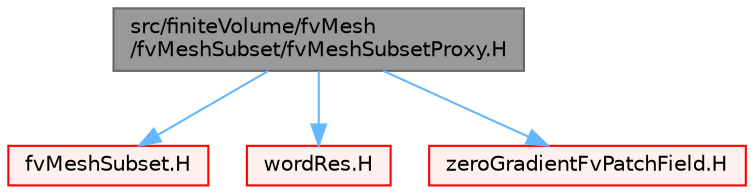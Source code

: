 digraph "src/finiteVolume/fvMesh/fvMeshSubset/fvMeshSubsetProxy.H"
{
 // LATEX_PDF_SIZE
  bgcolor="transparent";
  edge [fontname=Helvetica,fontsize=10,labelfontname=Helvetica,labelfontsize=10];
  node [fontname=Helvetica,fontsize=10,shape=box,height=0.2,width=0.4];
  Node1 [id="Node000001",label="src/finiteVolume/fvMesh\l/fvMeshSubset/fvMeshSubsetProxy.H",height=0.2,width=0.4,color="gray40", fillcolor="grey60", style="filled", fontcolor="black",tooltip=" "];
  Node1 -> Node2 [id="edge1_Node000001_Node000002",color="steelblue1",style="solid",tooltip=" "];
  Node2 [id="Node000002",label="fvMeshSubset.H",height=0.2,width=0.4,color="red", fillcolor="#FFF0F0", style="filled",URL="$fvMeshSubset_8H.html",tooltip=" "];
  Node1 -> Node143 [id="edge2_Node000001_Node000143",color="steelblue1",style="solid",tooltip=" "];
  Node143 [id="Node000143",label="wordRes.H",height=0.2,width=0.4,color="red", fillcolor="#FFF0F0", style="filled",URL="$wordRes_8H.html",tooltip=" "];
  Node1 -> Node371 [id="edge3_Node000001_Node000371",color="steelblue1",style="solid",tooltip=" "];
  Node371 [id="Node000371",label="zeroGradientFvPatchField.H",height=0.2,width=0.4,color="red", fillcolor="#FFF0F0", style="filled",URL="$zeroGradientFvPatchField_8H.html",tooltip=" "];
}
